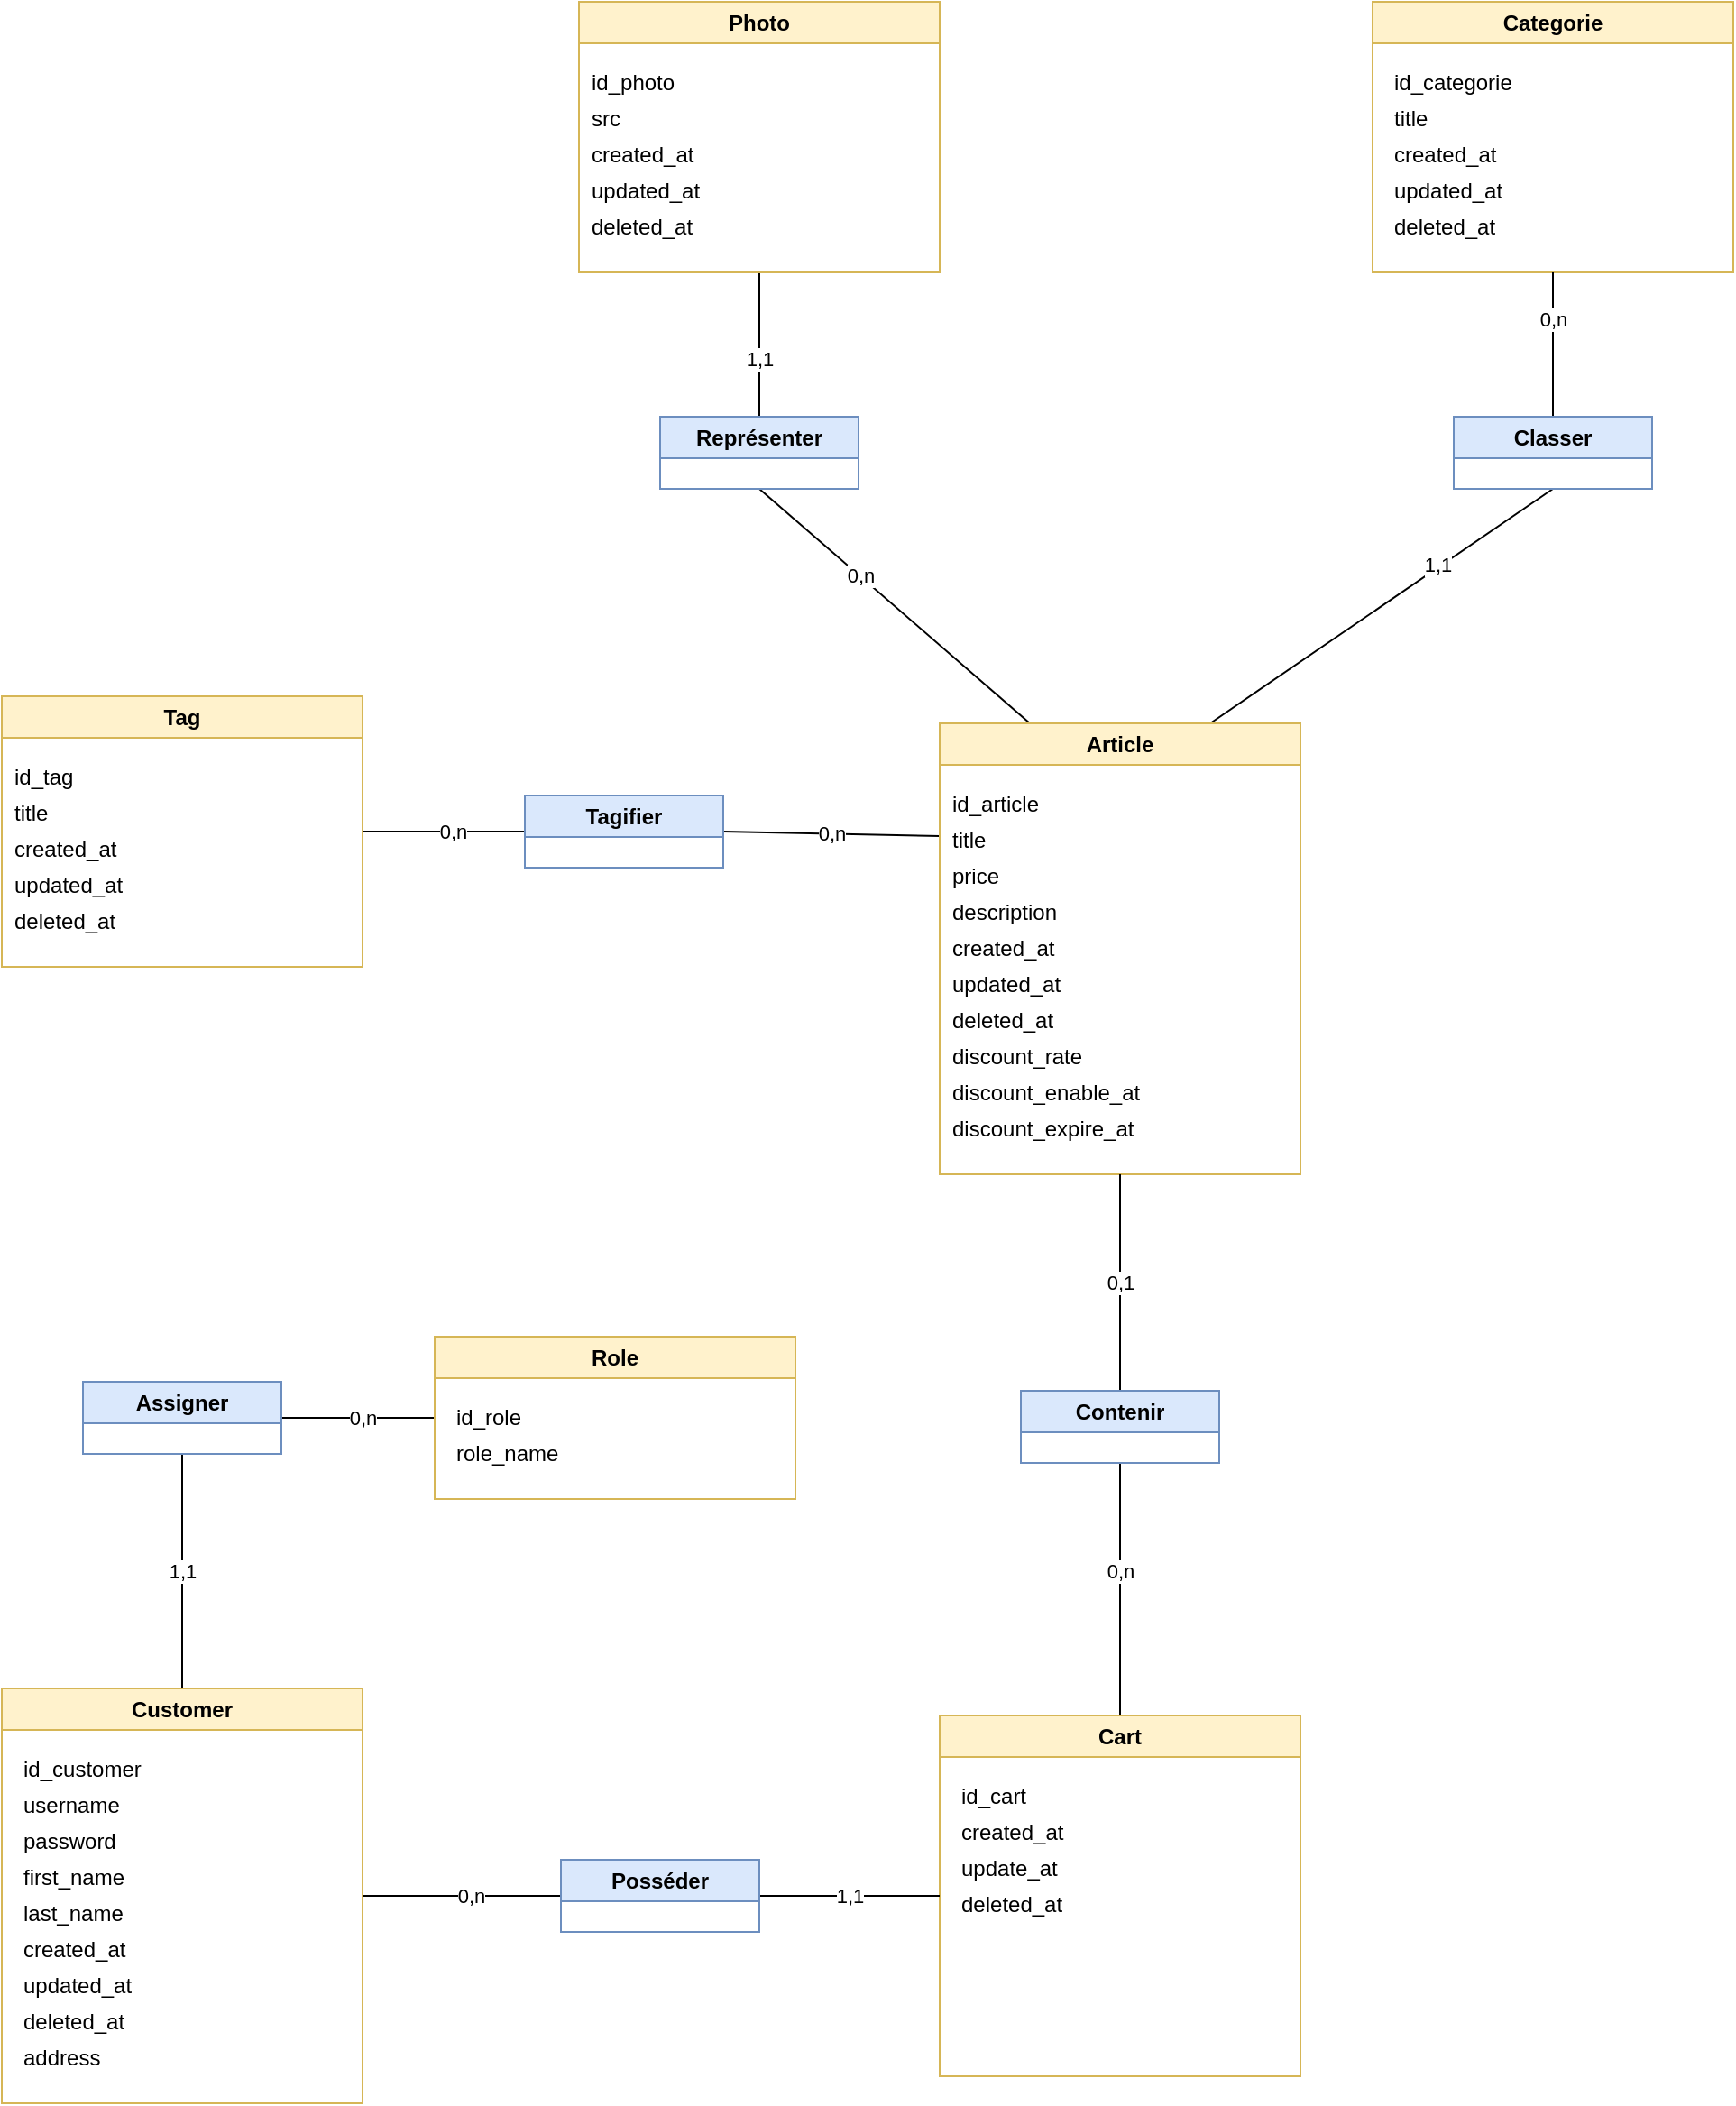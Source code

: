 <mxfile version="20.8.5" type="github">
  <diagram id="aib1PSoFXxBQyVo25-rL" name="Page-1">
    <mxGraphModel dx="2210" dy="775" grid="1" gridSize="10" guides="1" tooltips="1" connect="1" arrows="1" fold="1" page="1" pageScale="1" pageWidth="850" pageHeight="1100" math="0" shadow="0">
      <root>
        <mxCell id="0" />
        <mxCell id="1" parent="0" />
        <mxCell id="JCA2NXcP29K0GtfBwjYJ-50" style="edgeStyle=none;rounded=0;orthogonalLoop=1;jettySize=auto;html=1;exitX=0;exitY=0.25;exitDx=0;exitDy=0;entryX=1;entryY=0.5;entryDx=0;entryDy=0;endArrow=none;endFill=0;elbow=vertical;" parent="1" source="JCA2NXcP29K0GtfBwjYJ-1" target="JCA2NXcP29K0GtfBwjYJ-49" edge="1">
          <mxGeometry relative="1" as="geometry" />
        </mxCell>
        <mxCell id="JCA2NXcP29K0GtfBwjYJ-52" value="0,n" style="edgeLabel;html=1;align=center;verticalAlign=middle;resizable=0;points=[];" parent="JCA2NXcP29K0GtfBwjYJ-50" vertex="1" connectable="0">
          <mxGeometry x="0.302" y="-1" relative="1" as="geometry">
            <mxPoint x="18" y="1" as="offset" />
          </mxGeometry>
        </mxCell>
        <mxCell id="JCA2NXcP29K0GtfBwjYJ-55" style="edgeStyle=none;rounded=0;orthogonalLoop=1;jettySize=auto;html=1;exitX=0.25;exitY=0;exitDx=0;exitDy=0;entryX=0.5;entryY=1;entryDx=0;entryDy=0;endArrow=none;endFill=0;elbow=vertical;" parent="1" source="JCA2NXcP29K0GtfBwjYJ-1" target="JCA2NXcP29K0GtfBwjYJ-54" edge="1">
          <mxGeometry relative="1" as="geometry" />
        </mxCell>
        <mxCell id="JCA2NXcP29K0GtfBwjYJ-57" value="0,n" style="edgeLabel;html=1;align=center;verticalAlign=middle;resizable=0;points=[];" parent="JCA2NXcP29K0GtfBwjYJ-55" vertex="1" connectable="0">
          <mxGeometry x="0.261" relative="1" as="geometry">
            <mxPoint as="offset" />
          </mxGeometry>
        </mxCell>
        <mxCell id="JCA2NXcP29K0GtfBwjYJ-67" style="edgeStyle=none;rounded=0;orthogonalLoop=1;jettySize=auto;html=1;exitX=0.75;exitY=0;exitDx=0;exitDy=0;entryX=0.5;entryY=1;entryDx=0;entryDy=0;endArrow=none;endFill=0;elbow=vertical;" parent="1" source="JCA2NXcP29K0GtfBwjYJ-1" target="JCA2NXcP29K0GtfBwjYJ-65" edge="1">
          <mxGeometry relative="1" as="geometry" />
        </mxCell>
        <mxCell id="JCA2NXcP29K0GtfBwjYJ-68" value="1,1" style="edgeLabel;html=1;align=center;verticalAlign=middle;resizable=0;points=[];" parent="JCA2NXcP29K0GtfBwjYJ-67" vertex="1" connectable="0">
          <mxGeometry x="0.332" y="2" relative="1" as="geometry">
            <mxPoint as="offset" />
          </mxGeometry>
        </mxCell>
        <mxCell id="JCA2NXcP29K0GtfBwjYJ-1" value="Article" style="swimlane;whiteSpace=wrap;html=1;fillColor=#fff2cc;strokeColor=#d6b656;" parent="1" vertex="1">
          <mxGeometry x="360" y="410" width="200" height="250" as="geometry" />
        </mxCell>
        <mxCell id="JCA2NXcP29K0GtfBwjYJ-3" value="title" style="text;html=1;align=left;verticalAlign=middle;resizable=0;points=[];autosize=1;strokeColor=none;fillColor=none;" parent="JCA2NXcP29K0GtfBwjYJ-1" vertex="1">
          <mxGeometry x="5" y="50" width="40" height="30" as="geometry" />
        </mxCell>
        <mxCell id="JCA2NXcP29K0GtfBwjYJ-4" value="price" style="text;html=1;align=left;verticalAlign=middle;resizable=0;points=[];autosize=1;strokeColor=none;fillColor=none;" parent="JCA2NXcP29K0GtfBwjYJ-1" vertex="1">
          <mxGeometry x="5" y="70" width="50" height="30" as="geometry" />
        </mxCell>
        <mxCell id="JCA2NXcP29K0GtfBwjYJ-5" value="description" style="text;html=1;align=left;verticalAlign=middle;resizable=0;points=[];autosize=1;strokeColor=none;fillColor=none;" parent="JCA2NXcP29K0GtfBwjYJ-1" vertex="1">
          <mxGeometry x="5" y="90" width="80" height="30" as="geometry" />
        </mxCell>
        <mxCell id="JCA2NXcP29K0GtfBwjYJ-2" value="id_article" style="text;html=1;align=left;verticalAlign=middle;resizable=0;points=[];autosize=1;strokeColor=none;fillColor=none;" parent="JCA2NXcP29K0GtfBwjYJ-1" vertex="1">
          <mxGeometry x="5" y="30" width="70" height="30" as="geometry" />
        </mxCell>
        <mxCell id="JCA2NXcP29K0GtfBwjYJ-16" value="created_at" style="text;html=1;align=left;verticalAlign=middle;resizable=0;points=[];autosize=1;strokeColor=none;fillColor=none;" parent="JCA2NXcP29K0GtfBwjYJ-1" vertex="1">
          <mxGeometry x="5" y="110" width="80" height="30" as="geometry" />
        </mxCell>
        <mxCell id="JCA2NXcP29K0GtfBwjYJ-17" value="updated_at" style="text;html=1;align=left;verticalAlign=middle;resizable=0;points=[];autosize=1;strokeColor=none;fillColor=none;" parent="JCA2NXcP29K0GtfBwjYJ-1" vertex="1">
          <mxGeometry x="5" y="130" width="80" height="30" as="geometry" />
        </mxCell>
        <mxCell id="JCA2NXcP29K0GtfBwjYJ-18" value="deleted_at" style="text;html=1;align=left;verticalAlign=middle;resizable=0;points=[];autosize=1;strokeColor=none;fillColor=none;" parent="JCA2NXcP29K0GtfBwjYJ-1" vertex="1">
          <mxGeometry x="5" y="150" width="80" height="30" as="geometry" />
        </mxCell>
        <mxCell id="JCA2NXcP29K0GtfBwjYJ-24" value="discount_rate" style="text;html=1;align=left;verticalAlign=middle;resizable=0;points=[];autosize=1;strokeColor=none;fillColor=none;" parent="JCA2NXcP29K0GtfBwjYJ-1" vertex="1">
          <mxGeometry x="5" y="170" width="100" height="30" as="geometry" />
        </mxCell>
        <mxCell id="JCA2NXcP29K0GtfBwjYJ-26" value="discount_enable_at" style="text;html=1;align=left;verticalAlign=middle;resizable=0;points=[];autosize=1;strokeColor=none;fillColor=none;" parent="JCA2NXcP29K0GtfBwjYJ-1" vertex="1">
          <mxGeometry x="5" y="190" width="130" height="30" as="geometry" />
        </mxCell>
        <mxCell id="JCA2NXcP29K0GtfBwjYJ-27" value="discount_expire_at" style="text;html=1;align=left;verticalAlign=middle;resizable=0;points=[];autosize=1;strokeColor=none;fillColor=none;" parent="JCA2NXcP29K0GtfBwjYJ-1" vertex="1">
          <mxGeometry x="5" y="210" width="120" height="30" as="geometry" />
        </mxCell>
        <mxCell id="JCA2NXcP29K0GtfBwjYJ-8" value="Categorie" style="swimlane;whiteSpace=wrap;html=1;fillColor=#fff2cc;strokeColor=#d6b656;" parent="1" vertex="1">
          <mxGeometry x="600" y="10" width="200" height="150" as="geometry" />
        </mxCell>
        <mxCell id="JCA2NXcP29K0GtfBwjYJ-29" value="id_categorie" style="text;html=1;align=left;verticalAlign=middle;resizable=0;points=[];autosize=1;strokeColor=none;fillColor=none;" parent="JCA2NXcP29K0GtfBwjYJ-8" vertex="1">
          <mxGeometry x="10" y="30" width="90" height="30" as="geometry" />
        </mxCell>
        <mxCell id="JCA2NXcP29K0GtfBwjYJ-30" value="title" style="text;html=1;align=left;verticalAlign=middle;resizable=0;points=[];autosize=1;strokeColor=none;fillColor=none;" parent="JCA2NXcP29K0GtfBwjYJ-8" vertex="1">
          <mxGeometry x="10" y="50" width="40" height="30" as="geometry" />
        </mxCell>
        <mxCell id="JCA2NXcP29K0GtfBwjYJ-70" value="created_at" style="text;html=1;align=left;verticalAlign=middle;resizable=0;points=[];autosize=1;strokeColor=none;fillColor=none;" parent="JCA2NXcP29K0GtfBwjYJ-8" vertex="1">
          <mxGeometry x="10" y="70" width="80" height="30" as="geometry" />
        </mxCell>
        <mxCell id="JCA2NXcP29K0GtfBwjYJ-71" value="updated_at" style="text;html=1;align=left;verticalAlign=middle;resizable=0;points=[];autosize=1;strokeColor=none;fillColor=none;" parent="JCA2NXcP29K0GtfBwjYJ-8" vertex="1">
          <mxGeometry x="10" y="90" width="80" height="30" as="geometry" />
        </mxCell>
        <mxCell id="JCA2NXcP29K0GtfBwjYJ-72" value="deleted_at" style="text;html=1;align=left;verticalAlign=middle;resizable=0;points=[];autosize=1;strokeColor=none;fillColor=none;" parent="JCA2NXcP29K0GtfBwjYJ-8" vertex="1">
          <mxGeometry x="10" y="110" width="80" height="30" as="geometry" />
        </mxCell>
        <mxCell id="JCA2NXcP29K0GtfBwjYJ-15" value="Tag" style="swimlane;whiteSpace=wrap;html=1;fillColor=#fff2cc;strokeColor=#d6b656;" parent="1" vertex="1">
          <mxGeometry x="-160" y="395" width="200" height="150" as="geometry" />
        </mxCell>
        <mxCell id="JCA2NXcP29K0GtfBwjYJ-28" value="id_tag" style="text;html=1;align=left;verticalAlign=middle;resizable=0;points=[];autosize=1;strokeColor=none;fillColor=none;" parent="JCA2NXcP29K0GtfBwjYJ-15" vertex="1">
          <mxGeometry x="5" y="30" width="60" height="30" as="geometry" />
        </mxCell>
        <mxCell id="JCA2NXcP29K0GtfBwjYJ-31" value="title" style="text;html=1;align=left;verticalAlign=middle;resizable=0;points=[];autosize=1;strokeColor=none;fillColor=none;" parent="JCA2NXcP29K0GtfBwjYJ-15" vertex="1">
          <mxGeometry x="5" y="50" width="40" height="30" as="geometry" />
        </mxCell>
        <mxCell id="JCA2NXcP29K0GtfBwjYJ-62" value="created_at" style="text;html=1;align=left;verticalAlign=middle;resizable=0;points=[];autosize=1;strokeColor=none;fillColor=none;" parent="JCA2NXcP29K0GtfBwjYJ-15" vertex="1">
          <mxGeometry x="5" y="70" width="80" height="30" as="geometry" />
        </mxCell>
        <mxCell id="JCA2NXcP29K0GtfBwjYJ-63" value="updated_at" style="text;html=1;align=left;verticalAlign=middle;resizable=0;points=[];autosize=1;strokeColor=none;fillColor=none;" parent="JCA2NXcP29K0GtfBwjYJ-15" vertex="1">
          <mxGeometry x="5" y="90" width="80" height="30" as="geometry" />
        </mxCell>
        <mxCell id="JCA2NXcP29K0GtfBwjYJ-64" value="deleted_at" style="text;html=1;align=left;verticalAlign=middle;resizable=0;points=[];autosize=1;strokeColor=none;fillColor=none;" parent="JCA2NXcP29K0GtfBwjYJ-15" vertex="1">
          <mxGeometry x="5" y="110" width="80" height="30" as="geometry" />
        </mxCell>
        <mxCell id="JCA2NXcP29K0GtfBwjYJ-56" style="edgeStyle=none;rounded=0;orthogonalLoop=1;jettySize=auto;html=1;exitX=0.5;exitY=1;exitDx=0;exitDy=0;entryX=0.5;entryY=0;entryDx=0;entryDy=0;endArrow=none;endFill=0;elbow=vertical;" parent="1" source="JCA2NXcP29K0GtfBwjYJ-19" target="JCA2NXcP29K0GtfBwjYJ-54" edge="1">
          <mxGeometry relative="1" as="geometry" />
        </mxCell>
        <mxCell id="JCA2NXcP29K0GtfBwjYJ-58" value="1,1" style="edgeLabel;html=1;align=center;verticalAlign=middle;resizable=0;points=[];" parent="JCA2NXcP29K0GtfBwjYJ-56" vertex="1" connectable="0">
          <mxGeometry x="0.201" relative="1" as="geometry">
            <mxPoint as="offset" />
          </mxGeometry>
        </mxCell>
        <mxCell id="JCA2NXcP29K0GtfBwjYJ-19" value="Photo" style="swimlane;whiteSpace=wrap;html=1;fillColor=#fff2cc;strokeColor=#d6b656;" parent="1" vertex="1">
          <mxGeometry x="160" y="10" width="200" height="150" as="geometry" />
        </mxCell>
        <mxCell id="JCA2NXcP29K0GtfBwjYJ-20" value="id_photo" style="text;html=1;align=left;verticalAlign=middle;resizable=0;points=[];autosize=1;strokeColor=none;fillColor=none;" parent="JCA2NXcP29K0GtfBwjYJ-19" vertex="1">
          <mxGeometry x="5" y="30" width="70" height="30" as="geometry" />
        </mxCell>
        <mxCell id="JCA2NXcP29K0GtfBwjYJ-21" value="src" style="text;html=1;align=left;verticalAlign=middle;resizable=0;points=[];autosize=1;strokeColor=none;fillColor=none;" parent="JCA2NXcP29K0GtfBwjYJ-19" vertex="1">
          <mxGeometry x="5" y="50" width="40" height="30" as="geometry" />
        </mxCell>
        <mxCell id="JCA2NXcP29K0GtfBwjYJ-59" value="created_at" style="text;html=1;align=left;verticalAlign=middle;resizable=0;points=[];autosize=1;strokeColor=none;fillColor=none;" parent="JCA2NXcP29K0GtfBwjYJ-19" vertex="1">
          <mxGeometry x="5" y="70" width="80" height="30" as="geometry" />
        </mxCell>
        <mxCell id="JCA2NXcP29K0GtfBwjYJ-60" value="updated_at" style="text;html=1;align=left;verticalAlign=middle;resizable=0;points=[];autosize=1;strokeColor=none;fillColor=none;" parent="JCA2NXcP29K0GtfBwjYJ-19" vertex="1">
          <mxGeometry x="5" y="90" width="80" height="30" as="geometry" />
        </mxCell>
        <mxCell id="JCA2NXcP29K0GtfBwjYJ-61" value="deleted_at" style="text;html=1;align=left;verticalAlign=middle;resizable=0;points=[];autosize=1;strokeColor=none;fillColor=none;" parent="JCA2NXcP29K0GtfBwjYJ-19" vertex="1">
          <mxGeometry x="5" y="110" width="80" height="30" as="geometry" />
        </mxCell>
        <mxCell id="JCA2NXcP29K0GtfBwjYJ-51" style="edgeStyle=none;rounded=0;orthogonalLoop=1;jettySize=auto;html=1;exitX=0;exitY=0.5;exitDx=0;exitDy=0;entryX=1;entryY=0.5;entryDx=0;entryDy=0;endArrow=none;endFill=0;elbow=vertical;" parent="1" source="JCA2NXcP29K0GtfBwjYJ-49" target="JCA2NXcP29K0GtfBwjYJ-15" edge="1">
          <mxGeometry relative="1" as="geometry" />
        </mxCell>
        <mxCell id="JCA2NXcP29K0GtfBwjYJ-53" value="0,n" style="edgeLabel;html=1;align=center;verticalAlign=middle;resizable=0;points=[];" parent="JCA2NXcP29K0GtfBwjYJ-51" vertex="1" connectable="0">
          <mxGeometry x="-0.236" y="-1" relative="1" as="geometry">
            <mxPoint x="-6" y="1" as="offset" />
          </mxGeometry>
        </mxCell>
        <mxCell id="JCA2NXcP29K0GtfBwjYJ-49" value="Tagifier" style="swimlane;whiteSpace=wrap;html=1;fillColor=#dae8fc;strokeColor=#6c8ebf;" parent="1" vertex="1">
          <mxGeometry x="130" y="450" width="110" height="40" as="geometry" />
        </mxCell>
        <mxCell id="JCA2NXcP29K0GtfBwjYJ-54" value="Représenter" style="swimlane;whiteSpace=wrap;html=1;fillColor=#dae8fc;strokeColor=#6c8ebf;" parent="1" vertex="1">
          <mxGeometry x="205" y="240" width="110" height="40" as="geometry" />
        </mxCell>
        <mxCell id="JCA2NXcP29K0GtfBwjYJ-66" style="edgeStyle=none;rounded=0;orthogonalLoop=1;jettySize=auto;html=1;exitX=0.5;exitY=0;exitDx=0;exitDy=0;entryX=0.5;entryY=1;entryDx=0;entryDy=0;endArrow=none;endFill=0;elbow=vertical;" parent="1" source="JCA2NXcP29K0GtfBwjYJ-65" target="JCA2NXcP29K0GtfBwjYJ-8" edge="1">
          <mxGeometry relative="1" as="geometry" />
        </mxCell>
        <mxCell id="JCA2NXcP29K0GtfBwjYJ-69" value="0,n" style="edgeLabel;html=1;align=center;verticalAlign=middle;resizable=0;points=[];" parent="JCA2NXcP29K0GtfBwjYJ-66" vertex="1" connectable="0">
          <mxGeometry x="0.35" relative="1" as="geometry">
            <mxPoint as="offset" />
          </mxGeometry>
        </mxCell>
        <mxCell id="JCA2NXcP29K0GtfBwjYJ-65" value="Classer" style="swimlane;whiteSpace=wrap;html=1;fillColor=#dae8fc;strokeColor=#6c8ebf;" parent="1" vertex="1">
          <mxGeometry x="645" y="240" width="110" height="40" as="geometry" />
        </mxCell>
        <mxCell id="GthT2uYReH11epvPupzd-1" value="Customer" style="swimlane;whiteSpace=wrap;html=1;fillColor=#fff2cc;strokeColor=#d6b656;" vertex="1" parent="1">
          <mxGeometry x="-160" y="945" width="200" height="230" as="geometry" />
        </mxCell>
        <mxCell id="GthT2uYReH11epvPupzd-4" value="username" style="text;html=1;align=left;verticalAlign=middle;resizable=0;points=[];autosize=1;strokeColor=none;fillColor=none;" vertex="1" parent="GthT2uYReH11epvPupzd-1">
          <mxGeometry x="10" y="50" width="80" height="30" as="geometry" />
        </mxCell>
        <mxCell id="GthT2uYReH11epvPupzd-2" value="id_customer" style="text;html=1;align=left;verticalAlign=middle;resizable=0;points=[];autosize=1;strokeColor=none;fillColor=none;" vertex="1" parent="GthT2uYReH11epvPupzd-1">
          <mxGeometry x="10" y="30" width="90" height="30" as="geometry" />
        </mxCell>
        <mxCell id="GthT2uYReH11epvPupzd-5" value="password" style="text;html=1;align=left;verticalAlign=middle;resizable=0;points=[];autosize=1;strokeColor=none;fillColor=none;" vertex="1" parent="GthT2uYReH11epvPupzd-1">
          <mxGeometry x="10" y="70" width="70" height="30" as="geometry" />
        </mxCell>
        <mxCell id="GthT2uYReH11epvPupzd-6" value="created_at" style="text;html=1;align=left;verticalAlign=middle;resizable=0;points=[];autosize=1;strokeColor=none;fillColor=none;" vertex="1" parent="GthT2uYReH11epvPupzd-1">
          <mxGeometry x="10" y="130" width="80" height="30" as="geometry" />
        </mxCell>
        <mxCell id="GthT2uYReH11epvPupzd-7" value="updated_at" style="text;html=1;align=left;verticalAlign=middle;resizable=0;points=[];autosize=1;strokeColor=none;fillColor=none;" vertex="1" parent="GthT2uYReH11epvPupzd-1">
          <mxGeometry x="10" y="150" width="80" height="30" as="geometry" />
        </mxCell>
        <mxCell id="GthT2uYReH11epvPupzd-8" value="deleted_at" style="text;html=1;align=left;verticalAlign=middle;resizable=0;points=[];autosize=1;strokeColor=none;fillColor=none;" vertex="1" parent="GthT2uYReH11epvPupzd-1">
          <mxGeometry x="10" y="170" width="80" height="30" as="geometry" />
        </mxCell>
        <mxCell id="GthT2uYReH11epvPupzd-25" value="address" style="text;html=1;align=left;verticalAlign=middle;resizable=0;points=[];autosize=1;strokeColor=none;fillColor=none;" vertex="1" parent="GthT2uYReH11epvPupzd-1">
          <mxGeometry x="10" y="190" width="70" height="30" as="geometry" />
        </mxCell>
        <mxCell id="GthT2uYReH11epvPupzd-29" value="first_name" style="text;html=1;align=left;verticalAlign=middle;resizable=0;points=[];autosize=1;strokeColor=none;fillColor=none;" vertex="1" parent="GthT2uYReH11epvPupzd-1">
          <mxGeometry x="10" y="90" width="80" height="30" as="geometry" />
        </mxCell>
        <mxCell id="GthT2uYReH11epvPupzd-30" value="last_name" style="text;html=1;align=left;verticalAlign=middle;resizable=0;points=[];autosize=1;strokeColor=none;fillColor=none;" vertex="1" parent="GthT2uYReH11epvPupzd-1">
          <mxGeometry x="10" y="110" width="80" height="30" as="geometry" />
        </mxCell>
        <mxCell id="GthT2uYReH11epvPupzd-9" value="Cart" style="swimlane;whiteSpace=wrap;html=1;fillColor=#fff2cc;strokeColor=#d6b656;" vertex="1" parent="1">
          <mxGeometry x="360" y="960" width="200" height="200" as="geometry" />
        </mxCell>
        <mxCell id="GthT2uYReH11epvPupzd-10" value="id_cart" style="text;html=1;align=left;verticalAlign=middle;resizable=0;points=[];autosize=1;strokeColor=none;fillColor=none;" vertex="1" parent="GthT2uYReH11epvPupzd-9">
          <mxGeometry x="10" y="30" width="60" height="30" as="geometry" />
        </mxCell>
        <mxCell id="GthT2uYReH11epvPupzd-36" value="created_at" style="text;html=1;align=left;verticalAlign=middle;resizable=0;points=[];autosize=1;strokeColor=none;fillColor=none;" vertex="1" parent="GthT2uYReH11epvPupzd-9">
          <mxGeometry x="10" y="50" width="80" height="30" as="geometry" />
        </mxCell>
        <mxCell id="GthT2uYReH11epvPupzd-37" value="update_at" style="text;html=1;align=left;verticalAlign=middle;resizable=0;points=[];autosize=1;strokeColor=none;fillColor=none;" vertex="1" parent="GthT2uYReH11epvPupzd-9">
          <mxGeometry x="10" y="70" width="80" height="30" as="geometry" />
        </mxCell>
        <mxCell id="GthT2uYReH11epvPupzd-38" value="deleted_at" style="text;html=1;align=left;verticalAlign=middle;resizable=0;points=[];autosize=1;strokeColor=none;fillColor=none;" vertex="1" parent="GthT2uYReH11epvPupzd-9">
          <mxGeometry x="10" y="90" width="80" height="30" as="geometry" />
        </mxCell>
        <mxCell id="GthT2uYReH11epvPupzd-13" style="edgeStyle=orthogonalEdgeStyle;rounded=0;orthogonalLoop=1;jettySize=auto;html=1;exitX=1;exitY=0.5;exitDx=0;exitDy=0;entryX=0;entryY=0.5;entryDx=0;entryDy=0;endArrow=none;endFill=0;" edge="1" parent="1" source="GthT2uYReH11epvPupzd-11" target="GthT2uYReH11epvPupzd-9">
          <mxGeometry relative="1" as="geometry" />
        </mxCell>
        <mxCell id="GthT2uYReH11epvPupzd-14" value="1,1" style="edgeLabel;html=1;align=center;verticalAlign=middle;resizable=0;points=[];" vertex="1" connectable="0" parent="GthT2uYReH11epvPupzd-13">
          <mxGeometry x="0.28" relative="1" as="geometry">
            <mxPoint x="-14" as="offset" />
          </mxGeometry>
        </mxCell>
        <mxCell id="GthT2uYReH11epvPupzd-16" style="edgeStyle=orthogonalEdgeStyle;rounded=0;orthogonalLoop=1;jettySize=auto;html=1;exitX=0;exitY=0.5;exitDx=0;exitDy=0;entryX=1;entryY=0.5;entryDx=0;entryDy=0;endArrow=none;endFill=0;" edge="1" parent="1" source="GthT2uYReH11epvPupzd-11" target="GthT2uYReH11epvPupzd-1">
          <mxGeometry relative="1" as="geometry" />
        </mxCell>
        <mxCell id="GthT2uYReH11epvPupzd-17" value="0,n" style="edgeLabel;html=1;align=center;verticalAlign=middle;resizable=0;points=[];" vertex="1" connectable="0" parent="GthT2uYReH11epvPupzd-16">
          <mxGeometry x="0.218" relative="1" as="geometry">
            <mxPoint x="17" as="offset" />
          </mxGeometry>
        </mxCell>
        <mxCell id="GthT2uYReH11epvPupzd-11" value="Posséder" style="swimlane;whiteSpace=wrap;html=1;fillColor=#dae8fc;strokeColor=#6c8ebf;" vertex="1" parent="1">
          <mxGeometry x="150" y="1040" width="110" height="40" as="geometry" />
        </mxCell>
        <mxCell id="GthT2uYReH11epvPupzd-19" style="edgeStyle=orthogonalEdgeStyle;rounded=0;orthogonalLoop=1;jettySize=auto;html=1;exitX=0.5;exitY=1;exitDx=0;exitDy=0;entryX=0.5;entryY=0;entryDx=0;entryDy=0;endArrow=none;endFill=0;" edge="1" parent="1" source="GthT2uYReH11epvPupzd-18" target="GthT2uYReH11epvPupzd-9">
          <mxGeometry relative="1" as="geometry" />
        </mxCell>
        <mxCell id="GthT2uYReH11epvPupzd-24" value="0,n" style="edgeLabel;html=1;align=center;verticalAlign=middle;resizable=0;points=[];" vertex="1" connectable="0" parent="GthT2uYReH11epvPupzd-19">
          <mxGeometry x="-0.343" y="1" relative="1" as="geometry">
            <mxPoint x="-1" y="14" as="offset" />
          </mxGeometry>
        </mxCell>
        <mxCell id="GthT2uYReH11epvPupzd-22" style="edgeStyle=orthogonalEdgeStyle;rounded=0;orthogonalLoop=1;jettySize=auto;html=1;exitX=0.5;exitY=0;exitDx=0;exitDy=0;entryX=0.5;entryY=1;entryDx=0;entryDy=0;endArrow=none;endFill=0;" edge="1" parent="1" source="GthT2uYReH11epvPupzd-18" target="JCA2NXcP29K0GtfBwjYJ-1">
          <mxGeometry relative="1" as="geometry" />
        </mxCell>
        <mxCell id="GthT2uYReH11epvPupzd-23" value="0,1" style="edgeLabel;html=1;align=center;verticalAlign=middle;resizable=0;points=[];" vertex="1" connectable="0" parent="GthT2uYReH11epvPupzd-22">
          <mxGeometry x="0.2" relative="1" as="geometry">
            <mxPoint y="12" as="offset" />
          </mxGeometry>
        </mxCell>
        <mxCell id="GthT2uYReH11epvPupzd-18" value="Contenir" style="swimlane;whiteSpace=wrap;html=1;fillColor=#dae8fc;strokeColor=#6c8ebf;" vertex="1" parent="1">
          <mxGeometry x="405" y="780" width="110" height="40" as="geometry" />
        </mxCell>
        <mxCell id="GthT2uYReH11epvPupzd-32" style="edgeStyle=orthogonalEdgeStyle;rounded=0;orthogonalLoop=1;jettySize=auto;html=1;exitX=0;exitY=0.5;exitDx=0;exitDy=0;entryX=1;entryY=0.5;entryDx=0;entryDy=0;endArrow=none;endFill=0;" edge="1" parent="1" source="GthT2uYReH11epvPupzd-26" target="GthT2uYReH11epvPupzd-31">
          <mxGeometry relative="1" as="geometry" />
        </mxCell>
        <mxCell id="GthT2uYReH11epvPupzd-34" value="0,n" style="edgeLabel;html=1;align=center;verticalAlign=middle;resizable=0;points=[];" vertex="1" connectable="0" parent="GthT2uYReH11epvPupzd-32">
          <mxGeometry x="0.271" y="3" relative="1" as="geometry">
            <mxPoint x="14" y="-3" as="offset" />
          </mxGeometry>
        </mxCell>
        <mxCell id="GthT2uYReH11epvPupzd-26" value="Role" style="swimlane;whiteSpace=wrap;html=1;fillColor=#fff2cc;strokeColor=#d6b656;" vertex="1" parent="1">
          <mxGeometry x="80" y="750" width="200" height="90" as="geometry" />
        </mxCell>
        <mxCell id="GthT2uYReH11epvPupzd-27" value="id_role" style="text;html=1;align=left;verticalAlign=middle;resizable=0;points=[];autosize=1;strokeColor=none;fillColor=none;" vertex="1" parent="GthT2uYReH11epvPupzd-26">
          <mxGeometry x="10" y="30" width="60" height="30" as="geometry" />
        </mxCell>
        <mxCell id="GthT2uYReH11epvPupzd-28" value="role_name" style="text;html=1;align=left;verticalAlign=middle;resizable=0;points=[];autosize=1;strokeColor=none;fillColor=none;" vertex="1" parent="GthT2uYReH11epvPupzd-26">
          <mxGeometry x="10" y="50" width="80" height="30" as="geometry" />
        </mxCell>
        <mxCell id="GthT2uYReH11epvPupzd-33" style="edgeStyle=orthogonalEdgeStyle;rounded=0;orthogonalLoop=1;jettySize=auto;html=1;exitX=0.5;exitY=1;exitDx=0;exitDy=0;entryX=0.5;entryY=0;entryDx=0;entryDy=0;endArrow=none;endFill=0;" edge="1" parent="1" source="GthT2uYReH11epvPupzd-31" target="GthT2uYReH11epvPupzd-1">
          <mxGeometry relative="1" as="geometry" />
        </mxCell>
        <mxCell id="GthT2uYReH11epvPupzd-35" value="1,1" style="edgeLabel;html=1;align=center;verticalAlign=middle;resizable=0;points=[];" vertex="1" connectable="0" parent="GthT2uYReH11epvPupzd-33">
          <mxGeometry x="-0.169" y="2" relative="1" as="geometry">
            <mxPoint x="-2" y="11" as="offset" />
          </mxGeometry>
        </mxCell>
        <mxCell id="GthT2uYReH11epvPupzd-31" value="Assigner" style="swimlane;whiteSpace=wrap;html=1;fillColor=#dae8fc;strokeColor=#6c8ebf;" vertex="1" parent="1">
          <mxGeometry x="-115" y="775" width="110" height="40" as="geometry" />
        </mxCell>
      </root>
    </mxGraphModel>
  </diagram>
</mxfile>
